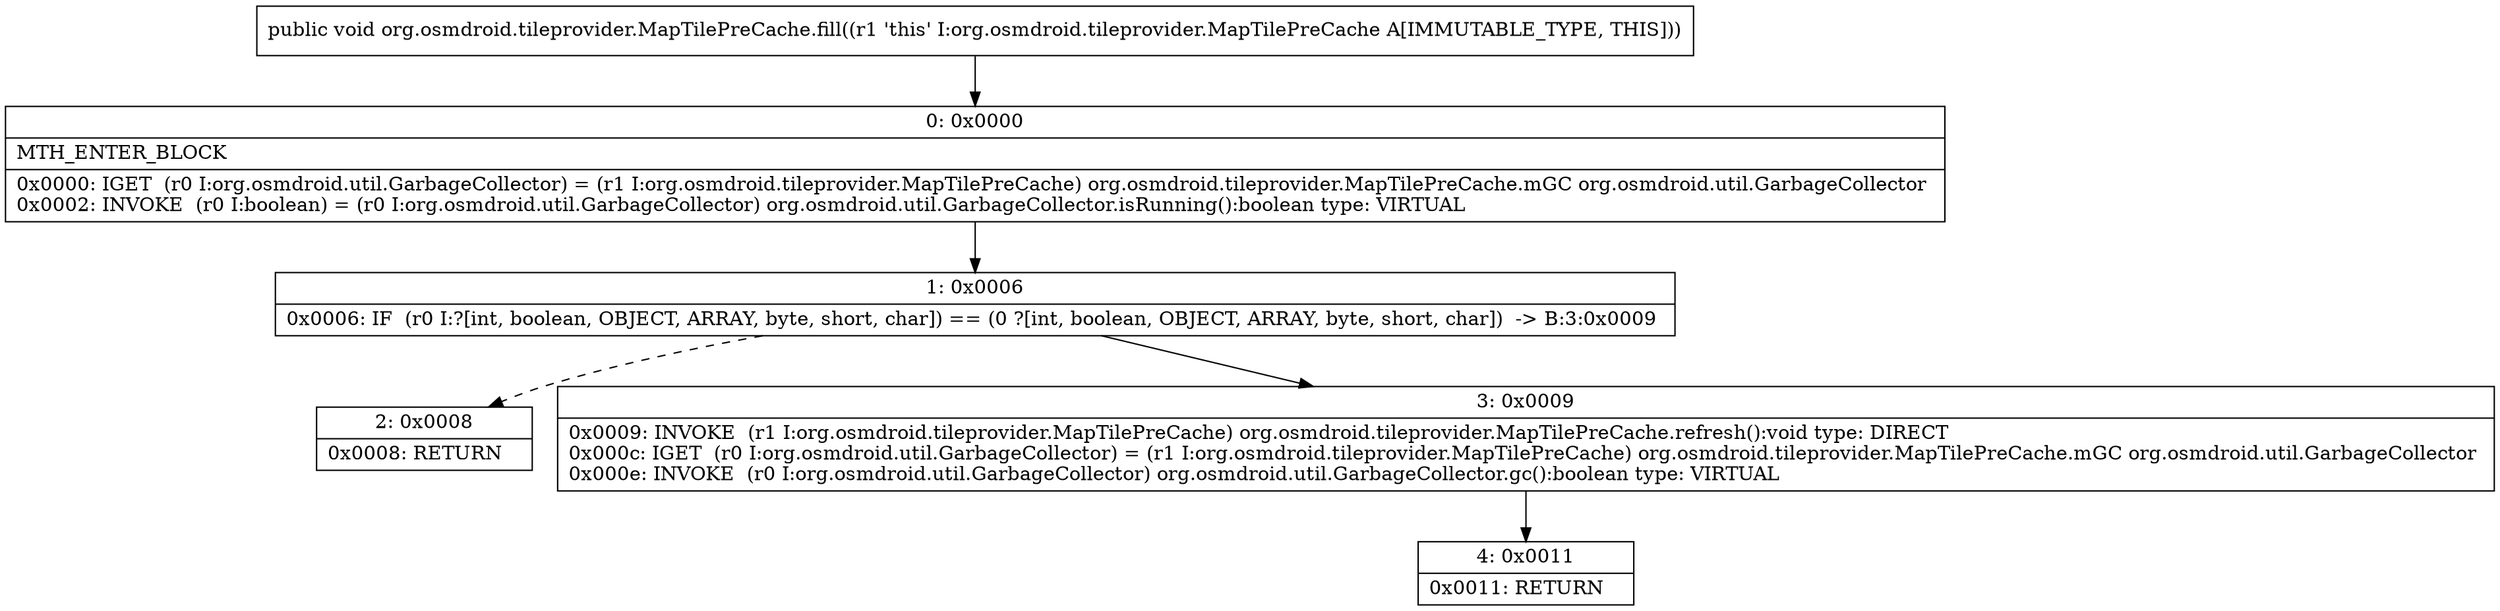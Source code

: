digraph "CFG fororg.osmdroid.tileprovider.MapTilePreCache.fill()V" {
Node_0 [shape=record,label="{0\:\ 0x0000|MTH_ENTER_BLOCK\l|0x0000: IGET  (r0 I:org.osmdroid.util.GarbageCollector) = (r1 I:org.osmdroid.tileprovider.MapTilePreCache) org.osmdroid.tileprovider.MapTilePreCache.mGC org.osmdroid.util.GarbageCollector \l0x0002: INVOKE  (r0 I:boolean) = (r0 I:org.osmdroid.util.GarbageCollector) org.osmdroid.util.GarbageCollector.isRunning():boolean type: VIRTUAL \l}"];
Node_1 [shape=record,label="{1\:\ 0x0006|0x0006: IF  (r0 I:?[int, boolean, OBJECT, ARRAY, byte, short, char]) == (0 ?[int, boolean, OBJECT, ARRAY, byte, short, char])  \-\> B:3:0x0009 \l}"];
Node_2 [shape=record,label="{2\:\ 0x0008|0x0008: RETURN   \l}"];
Node_3 [shape=record,label="{3\:\ 0x0009|0x0009: INVOKE  (r1 I:org.osmdroid.tileprovider.MapTilePreCache) org.osmdroid.tileprovider.MapTilePreCache.refresh():void type: DIRECT \l0x000c: IGET  (r0 I:org.osmdroid.util.GarbageCollector) = (r1 I:org.osmdroid.tileprovider.MapTilePreCache) org.osmdroid.tileprovider.MapTilePreCache.mGC org.osmdroid.util.GarbageCollector \l0x000e: INVOKE  (r0 I:org.osmdroid.util.GarbageCollector) org.osmdroid.util.GarbageCollector.gc():boolean type: VIRTUAL \l}"];
Node_4 [shape=record,label="{4\:\ 0x0011|0x0011: RETURN   \l}"];
MethodNode[shape=record,label="{public void org.osmdroid.tileprovider.MapTilePreCache.fill((r1 'this' I:org.osmdroid.tileprovider.MapTilePreCache A[IMMUTABLE_TYPE, THIS])) }"];
MethodNode -> Node_0;
Node_0 -> Node_1;
Node_1 -> Node_2[style=dashed];
Node_1 -> Node_3;
Node_3 -> Node_4;
}

